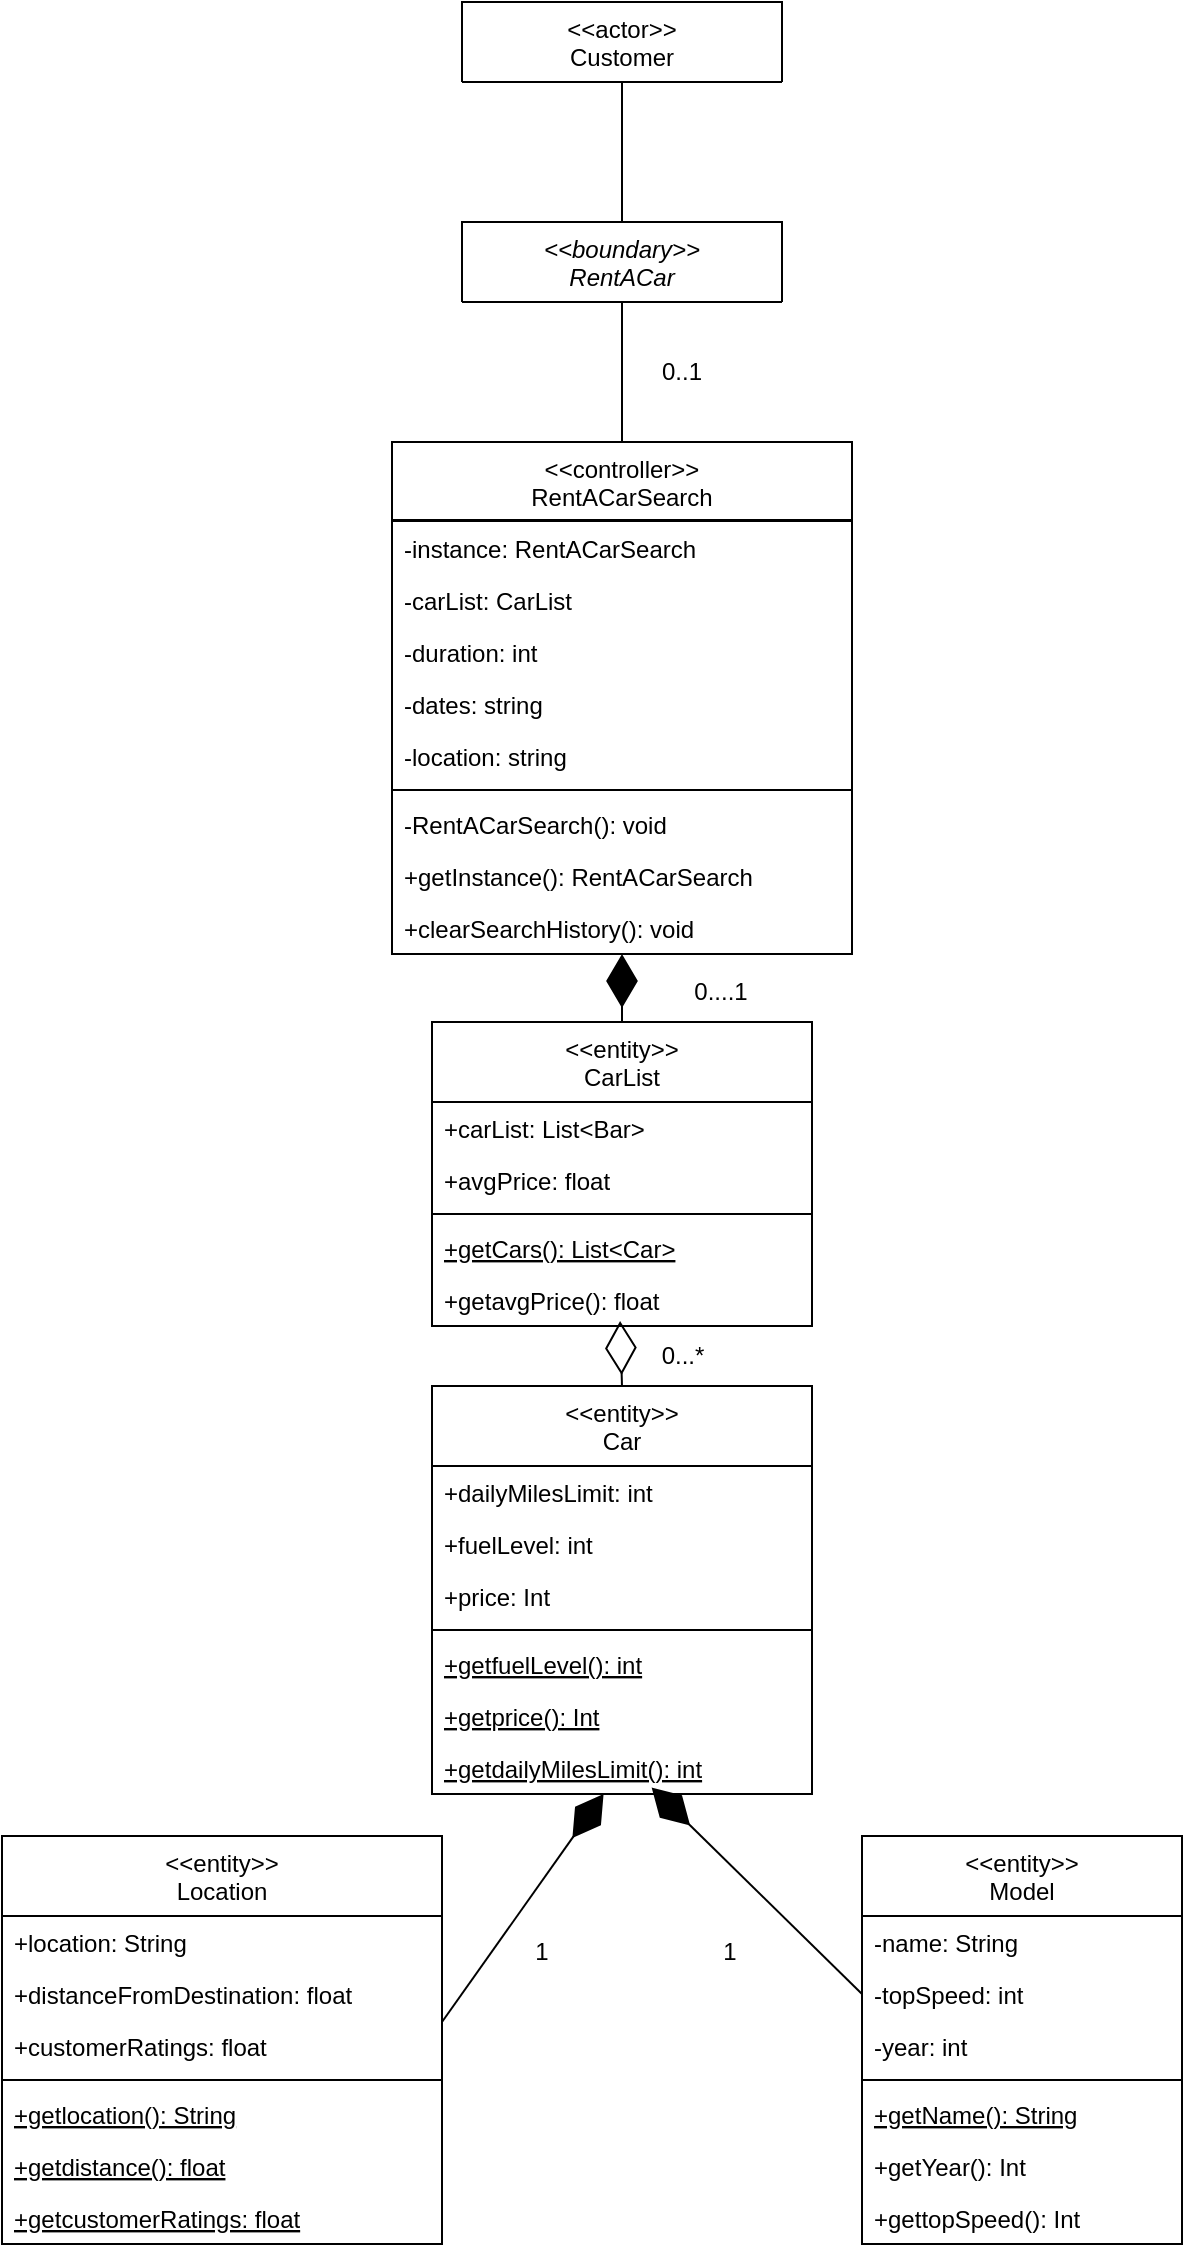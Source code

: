 <mxfile version="24.7.17">
  <diagram id="C5RBs43oDa-KdzZeNtuy" name="Page-1">
    <mxGraphModel dx="474" dy="475" grid="1" gridSize="10" guides="1" tooltips="1" connect="1" arrows="1" fold="1" page="1" pageScale="1" pageWidth="827" pageHeight="1169" math="0" shadow="0">
      <root>
        <mxCell id="WIyWlLk6GJQsqaUBKTNV-0" />
        <mxCell id="WIyWlLk6GJQsqaUBKTNV-1" parent="WIyWlLk6GJQsqaUBKTNV-0" />
        <mxCell id="zkfFHV4jXpPFQw0GAbJ--0" value="&lt;&lt;boundary&gt;&gt;&#xa;RentACar" style="swimlane;fontStyle=2;align=center;verticalAlign=top;childLayout=stackLayout;horizontal=1;startSize=40;horizontalStack=0;resizeParent=1;resizeLast=0;collapsible=1;marginBottom=0;rounded=0;shadow=0;strokeWidth=1;" parent="WIyWlLk6GJQsqaUBKTNV-1" vertex="1">
          <mxGeometry x="310" y="150" width="160" height="40" as="geometry">
            <mxRectangle x="230" y="140" width="160" height="26" as="alternateBounds" />
          </mxGeometry>
        </mxCell>
        <mxCell id="zkfFHV4jXpPFQw0GAbJ--6" value="&lt;&lt;entity&gt;&gt;&#xa;CarList" style="swimlane;fontStyle=0;align=center;verticalAlign=top;childLayout=stackLayout;horizontal=1;startSize=40;horizontalStack=0;resizeParent=1;resizeLast=0;collapsible=1;marginBottom=0;rounded=0;shadow=0;strokeWidth=1;" parent="WIyWlLk6GJQsqaUBKTNV-1" vertex="1">
          <mxGeometry x="295" y="550" width="190" height="152" as="geometry">
            <mxRectangle x="130" y="380" width="160" height="26" as="alternateBounds" />
          </mxGeometry>
        </mxCell>
        <mxCell id="zkfFHV4jXpPFQw0GAbJ--7" value="+carList: List&lt;Bar&gt;" style="text;align=left;verticalAlign=top;spacingLeft=4;spacingRight=4;overflow=hidden;rotatable=0;points=[[0,0.5],[1,0.5]];portConstraint=eastwest;" parent="zkfFHV4jXpPFQw0GAbJ--6" vertex="1">
          <mxGeometry y="40" width="190" height="26" as="geometry" />
        </mxCell>
        <mxCell id="zkfFHV4jXpPFQw0GAbJ--8" value="+avgPrice: float" style="text;align=left;verticalAlign=top;spacingLeft=4;spacingRight=4;overflow=hidden;rotatable=0;points=[[0,0.5],[1,0.5]];portConstraint=eastwest;rounded=0;shadow=0;html=0;" parent="zkfFHV4jXpPFQw0GAbJ--6" vertex="1">
          <mxGeometry y="66" width="190" height="26" as="geometry" />
        </mxCell>
        <mxCell id="zkfFHV4jXpPFQw0GAbJ--9" value="" style="line;html=1;strokeWidth=1;align=left;verticalAlign=middle;spacingTop=-1;spacingLeft=3;spacingRight=3;rotatable=0;labelPosition=right;points=[];portConstraint=eastwest;" parent="zkfFHV4jXpPFQw0GAbJ--6" vertex="1">
          <mxGeometry y="92" width="190" height="8" as="geometry" />
        </mxCell>
        <mxCell id="zkfFHV4jXpPFQw0GAbJ--10" value="+getCars(): List&lt;Car&gt;" style="text;align=left;verticalAlign=top;spacingLeft=4;spacingRight=4;overflow=hidden;rotatable=0;points=[[0,0.5],[1,0.5]];portConstraint=eastwest;fontStyle=4" parent="zkfFHV4jXpPFQw0GAbJ--6" vertex="1">
          <mxGeometry y="100" width="190" height="26" as="geometry" />
        </mxCell>
        <mxCell id="zkfFHV4jXpPFQw0GAbJ--11" value="+getavgPrice(): float" style="text;align=left;verticalAlign=top;spacingLeft=4;spacingRight=4;overflow=hidden;rotatable=0;points=[[0,0.5],[1,0.5]];portConstraint=eastwest;" parent="zkfFHV4jXpPFQw0GAbJ--6" vertex="1">
          <mxGeometry y="126" width="190" height="26" as="geometry" />
        </mxCell>
        <mxCell id="zkfFHV4jXpPFQw0GAbJ--13" value="&lt;&lt;actor&gt;&gt;&#xa;Customer" style="swimlane;fontStyle=0;align=center;verticalAlign=top;childLayout=stackLayout;horizontal=1;startSize=40;horizontalStack=0;resizeParent=1;resizeLast=0;collapsible=1;marginBottom=0;rounded=0;shadow=0;strokeWidth=1;" parent="WIyWlLk6GJQsqaUBKTNV-1" vertex="1">
          <mxGeometry x="310" y="40" width="160" height="40" as="geometry">
            <mxRectangle x="340" y="380" width="170" height="26" as="alternateBounds" />
          </mxGeometry>
        </mxCell>
        <mxCell id="zkfFHV4jXpPFQw0GAbJ--17" value="&lt;&lt;controller&gt;&gt;&#xa;RentACarSearch" style="swimlane;fontStyle=0;align=center;verticalAlign=top;childLayout=stackLayout;horizontal=1;startSize=39;horizontalStack=0;resizeParent=1;resizeLast=0;collapsible=1;marginBottom=0;rounded=0;shadow=0;strokeWidth=1;" parent="WIyWlLk6GJQsqaUBKTNV-1" vertex="1">
          <mxGeometry x="275" y="260" width="230" height="256" as="geometry">
            <mxRectangle x="550" y="140" width="160" height="26" as="alternateBounds" />
          </mxGeometry>
        </mxCell>
        <mxCell id="zkfFHV4jXpPFQw0GAbJ--23" value="" style="line;html=1;strokeWidth=1;align=left;verticalAlign=middle;spacingTop=-1;spacingLeft=3;spacingRight=3;rotatable=0;labelPosition=right;points=[];portConstraint=eastwest;" parent="zkfFHV4jXpPFQw0GAbJ--17" vertex="1">
          <mxGeometry y="39" width="230" height="1" as="geometry" />
        </mxCell>
        <mxCell id="zkfFHV4jXpPFQw0GAbJ--25" value="-instance: RentACarSearch" style="text;align=left;verticalAlign=top;spacingLeft=4;spacingRight=4;overflow=hidden;rotatable=0;points=[[0,0.5],[1,0.5]];portConstraint=eastwest;" parent="zkfFHV4jXpPFQw0GAbJ--17" vertex="1">
          <mxGeometry y="40" width="230" height="26" as="geometry" />
        </mxCell>
        <mxCell id="qxmFP0bBuKCkdoL4u2qF-1" value="-carList: CarList" style="text;align=left;verticalAlign=top;spacingLeft=4;spacingRight=4;overflow=hidden;rotatable=0;points=[[0,0.5],[1,0.5]];portConstraint=eastwest;" vertex="1" parent="zkfFHV4jXpPFQw0GAbJ--17">
          <mxGeometry y="66" width="230" height="26" as="geometry" />
        </mxCell>
        <mxCell id="qxmFP0bBuKCkdoL4u2qF-2" value="-duration: int" style="text;align=left;verticalAlign=top;spacingLeft=4;spacingRight=4;overflow=hidden;rotatable=0;points=[[0,0.5],[1,0.5]];portConstraint=eastwest;" vertex="1" parent="zkfFHV4jXpPFQw0GAbJ--17">
          <mxGeometry y="92" width="230" height="26" as="geometry" />
        </mxCell>
        <mxCell id="qxmFP0bBuKCkdoL4u2qF-3" value="-dates: string" style="text;align=left;verticalAlign=top;spacingLeft=4;spacingRight=4;overflow=hidden;rotatable=0;points=[[0,0.5],[1,0.5]];portConstraint=eastwest;" vertex="1" parent="zkfFHV4jXpPFQw0GAbJ--17">
          <mxGeometry y="118" width="230" height="26" as="geometry" />
        </mxCell>
        <mxCell id="zkfFHV4jXpPFQw0GAbJ--24" value="-location: string" style="text;align=left;verticalAlign=top;spacingLeft=4;spacingRight=4;overflow=hidden;rotatable=0;points=[[0,0.5],[1,0.5]];portConstraint=eastwest;" parent="zkfFHV4jXpPFQw0GAbJ--17" vertex="1">
          <mxGeometry y="144" width="230" height="26" as="geometry" />
        </mxCell>
        <mxCell id="nfPnluM4f5AFV-65sDxl-11" value="" style="line;strokeWidth=1;fillColor=none;align=left;verticalAlign=middle;spacingTop=-1;spacingLeft=3;spacingRight=3;rotatable=0;labelPosition=right;points=[];portConstraint=eastwest;strokeColor=inherit;" parent="zkfFHV4jXpPFQw0GAbJ--17" vertex="1">
          <mxGeometry y="170" width="230" height="8" as="geometry" />
        </mxCell>
        <mxCell id="nfPnluM4f5AFV-65sDxl-12" value="-RentACarSearch(): void" style="text;align=left;verticalAlign=top;spacingLeft=4;spacingRight=4;overflow=hidden;rotatable=0;points=[[0,0.5],[1,0.5]];portConstraint=eastwest;" parent="zkfFHV4jXpPFQw0GAbJ--17" vertex="1">
          <mxGeometry y="178" width="230" height="26" as="geometry" />
        </mxCell>
        <mxCell id="nfPnluM4f5AFV-65sDxl-14" value="+getInstance(): RentACarSearch" style="text;align=left;verticalAlign=top;spacingLeft=4;spacingRight=4;overflow=hidden;rotatable=0;points=[[0,0.5],[1,0.5]];portConstraint=eastwest;" parent="zkfFHV4jXpPFQw0GAbJ--17" vertex="1">
          <mxGeometry y="204" width="230" height="26" as="geometry" />
        </mxCell>
        <mxCell id="nfPnluM4f5AFV-65sDxl-16" value="+clearSearchHistory(): void" style="text;align=left;verticalAlign=top;spacingLeft=4;spacingRight=4;overflow=hidden;rotatable=0;points=[[0,0.5],[1,0.5]];portConstraint=eastwest;" parent="zkfFHV4jXpPFQw0GAbJ--17" vertex="1">
          <mxGeometry y="230" width="230" height="26" as="geometry" />
        </mxCell>
        <mxCell id="nd7rLFCMi-jfQHatA6hv-0" value="&lt;&lt;entity&gt;&gt;&#xa;Car" style="swimlane;fontStyle=0;align=center;verticalAlign=top;childLayout=stackLayout;horizontal=1;startSize=40;horizontalStack=0;resizeParent=1;resizeLast=0;collapsible=1;marginBottom=0;rounded=0;shadow=0;strokeWidth=1;" parent="WIyWlLk6GJQsqaUBKTNV-1" vertex="1">
          <mxGeometry x="295" y="732" width="190" height="204" as="geometry">
            <mxRectangle x="130" y="380" width="160" height="26" as="alternateBounds" />
          </mxGeometry>
        </mxCell>
        <mxCell id="qxmFP0bBuKCkdoL4u2qF-12" value="+dailyMilesLimit: int" style="text;align=left;verticalAlign=top;spacingLeft=4;spacingRight=4;overflow=hidden;rotatable=0;points=[[0,0.5],[1,0.5]];portConstraint=eastwest;" vertex="1" parent="nd7rLFCMi-jfQHatA6hv-0">
          <mxGeometry y="40" width="190" height="26" as="geometry" />
        </mxCell>
        <mxCell id="nd7rLFCMi-jfQHatA6hv-1" value="+fuelLevel: int" style="text;align=left;verticalAlign=top;spacingLeft=4;spacingRight=4;overflow=hidden;rotatable=0;points=[[0,0.5],[1,0.5]];portConstraint=eastwest;" parent="nd7rLFCMi-jfQHatA6hv-0" vertex="1">
          <mxGeometry y="66" width="190" height="26" as="geometry" />
        </mxCell>
        <mxCell id="nd7rLFCMi-jfQHatA6hv-2" value="+price: Int" style="text;align=left;verticalAlign=top;spacingLeft=4;spacingRight=4;overflow=hidden;rotatable=0;points=[[0,0.5],[1,0.5]];portConstraint=eastwest;rounded=0;shadow=0;html=0;" parent="nd7rLFCMi-jfQHatA6hv-0" vertex="1">
          <mxGeometry y="92" width="190" height="26" as="geometry" />
        </mxCell>
        <mxCell id="nd7rLFCMi-jfQHatA6hv-3" value="" style="line;html=1;strokeWidth=1;align=left;verticalAlign=middle;spacingTop=-1;spacingLeft=3;spacingRight=3;rotatable=0;labelPosition=right;points=[];portConstraint=eastwest;" parent="nd7rLFCMi-jfQHatA6hv-0" vertex="1">
          <mxGeometry y="118" width="190" height="8" as="geometry" />
        </mxCell>
        <mxCell id="nd7rLFCMi-jfQHatA6hv-4" value="+getfuelLevel(): int" style="text;align=left;verticalAlign=top;spacingLeft=4;spacingRight=4;overflow=hidden;rotatable=0;points=[[0,0.5],[1,0.5]];portConstraint=eastwest;fontStyle=4" parent="nd7rLFCMi-jfQHatA6hv-0" vertex="1">
          <mxGeometry y="126" width="190" height="26" as="geometry" />
        </mxCell>
        <mxCell id="qxmFP0bBuKCkdoL4u2qF-14" value="+getprice(): Int" style="text;align=left;verticalAlign=top;spacingLeft=4;spacingRight=4;overflow=hidden;rotatable=0;points=[[0,0.5],[1,0.5]];portConstraint=eastwest;fontStyle=4" vertex="1" parent="nd7rLFCMi-jfQHatA6hv-0">
          <mxGeometry y="152" width="190" height="26" as="geometry" />
        </mxCell>
        <mxCell id="qxmFP0bBuKCkdoL4u2qF-11" value="+getdailyMilesLimit(): int" style="text;align=left;verticalAlign=top;spacingLeft=4;spacingRight=4;overflow=hidden;rotatable=0;points=[[0,0.5],[1,0.5]];portConstraint=eastwest;fontStyle=4" vertex="1" parent="nd7rLFCMi-jfQHatA6hv-0">
          <mxGeometry y="178" width="190" height="26" as="geometry" />
        </mxCell>
        <mxCell id="nd7rLFCMi-jfQHatA6hv-6" value="&lt;&lt;entity&gt;&gt;&#xa;Location" style="swimlane;fontStyle=0;align=center;verticalAlign=top;childLayout=stackLayout;horizontal=1;startSize=40;horizontalStack=0;resizeParent=1;resizeLast=0;collapsible=1;marginBottom=0;rounded=0;shadow=0;strokeWidth=1;" parent="WIyWlLk6GJQsqaUBKTNV-1" vertex="1">
          <mxGeometry x="80" y="957" width="220" height="204" as="geometry">
            <mxRectangle x="130" y="380" width="160" height="26" as="alternateBounds" />
          </mxGeometry>
        </mxCell>
        <mxCell id="nd7rLFCMi-jfQHatA6hv-7" value="+location: String" style="text;align=left;verticalAlign=top;spacingLeft=4;spacingRight=4;overflow=hidden;rotatable=0;points=[[0,0.5],[1,0.5]];portConstraint=eastwest;" parent="nd7rLFCMi-jfQHatA6hv-6" vertex="1">
          <mxGeometry y="40" width="220" height="26" as="geometry" />
        </mxCell>
        <mxCell id="qxmFP0bBuKCkdoL4u2qF-9" value="+distanceFromDestination: float" style="text;align=left;verticalAlign=top;spacingLeft=4;spacingRight=4;overflow=hidden;rotatable=0;points=[[0,0.5],[1,0.5]];portConstraint=eastwest;rounded=0;shadow=0;html=0;" vertex="1" parent="nd7rLFCMi-jfQHatA6hv-6">
          <mxGeometry y="66" width="220" height="26" as="geometry" />
        </mxCell>
        <mxCell id="nd7rLFCMi-jfQHatA6hv-8" value="+customerRatings: float" style="text;align=left;verticalAlign=top;spacingLeft=4;spacingRight=4;overflow=hidden;rotatable=0;points=[[0,0.5],[1,0.5]];portConstraint=eastwest;rounded=0;shadow=0;html=0;" parent="nd7rLFCMi-jfQHatA6hv-6" vertex="1">
          <mxGeometry y="92" width="220" height="26" as="geometry" />
        </mxCell>
        <mxCell id="nd7rLFCMi-jfQHatA6hv-9" value="" style="line;html=1;strokeWidth=1;align=left;verticalAlign=middle;spacingTop=-1;spacingLeft=3;spacingRight=3;rotatable=0;labelPosition=right;points=[];portConstraint=eastwest;" parent="nd7rLFCMi-jfQHatA6hv-6" vertex="1">
          <mxGeometry y="118" width="220" height="8" as="geometry" />
        </mxCell>
        <mxCell id="nd7rLFCMi-jfQHatA6hv-10" value="+getlocation(): String" style="text;align=left;verticalAlign=top;spacingLeft=4;spacingRight=4;overflow=hidden;rotatable=0;points=[[0,0.5],[1,0.5]];portConstraint=eastwest;fontStyle=4" parent="nd7rLFCMi-jfQHatA6hv-6" vertex="1">
          <mxGeometry y="126" width="220" height="26" as="geometry" />
        </mxCell>
        <mxCell id="qxmFP0bBuKCkdoL4u2qF-10" value="+getdistance(): float" style="text;align=left;verticalAlign=top;spacingLeft=4;spacingRight=4;overflow=hidden;rotatable=0;points=[[0,0.5],[1,0.5]];portConstraint=eastwest;fontStyle=4" vertex="1" parent="nd7rLFCMi-jfQHatA6hv-6">
          <mxGeometry y="152" width="220" height="26" as="geometry" />
        </mxCell>
        <mxCell id="nfPnluM4f5AFV-65sDxl-18" value="+getcustomerRatings: float" style="text;align=left;verticalAlign=top;spacingLeft=4;spacingRight=4;overflow=hidden;rotatable=0;points=[[0,0.5],[1,0.5]];portConstraint=eastwest;fontStyle=4" parent="nd7rLFCMi-jfQHatA6hv-6" vertex="1">
          <mxGeometry y="178" width="220" height="26" as="geometry" />
        </mxCell>
        <mxCell id="nd7rLFCMi-jfQHatA6hv-12" value="&lt;&lt;entity&gt;&gt;&#xa;Model" style="swimlane;fontStyle=0;align=center;verticalAlign=top;childLayout=stackLayout;horizontal=1;startSize=40;horizontalStack=0;resizeParent=1;resizeLast=0;collapsible=1;marginBottom=0;rounded=0;shadow=0;strokeWidth=1;" parent="WIyWlLk6GJQsqaUBKTNV-1" vertex="1">
          <mxGeometry x="510" y="957" width="160" height="204" as="geometry">
            <mxRectangle x="130" y="380" width="160" height="26" as="alternateBounds" />
          </mxGeometry>
        </mxCell>
        <mxCell id="nfPnluM4f5AFV-65sDxl-17" value="-name: String" style="text;align=left;verticalAlign=top;spacingLeft=4;spacingRight=4;overflow=hidden;rotatable=0;points=[[0,0.5],[1,0.5]];portConstraint=eastwest;rounded=0;shadow=0;html=0;" parent="nd7rLFCMi-jfQHatA6hv-12" vertex="1">
          <mxGeometry y="40" width="160" height="26" as="geometry" />
        </mxCell>
        <mxCell id="qxmFP0bBuKCkdoL4u2qF-7" value="-topSpeed: int" style="text;align=left;verticalAlign=top;spacingLeft=4;spacingRight=4;overflow=hidden;rotatable=0;points=[[0,0.5],[1,0.5]];portConstraint=eastwest;rounded=0;shadow=0;html=0;" vertex="1" parent="nd7rLFCMi-jfQHatA6hv-12">
          <mxGeometry y="66" width="160" height="26" as="geometry" />
        </mxCell>
        <mxCell id="nd7rLFCMi-jfQHatA6hv-14" value="-year: int" style="text;align=left;verticalAlign=top;spacingLeft=4;spacingRight=4;overflow=hidden;rotatable=0;points=[[0,0.5],[1,0.5]];portConstraint=eastwest;rounded=0;shadow=0;html=0;" parent="nd7rLFCMi-jfQHatA6hv-12" vertex="1">
          <mxGeometry y="92" width="160" height="26" as="geometry" />
        </mxCell>
        <mxCell id="nd7rLFCMi-jfQHatA6hv-15" value="" style="line;html=1;strokeWidth=1;align=left;verticalAlign=middle;spacingTop=-1;spacingLeft=3;spacingRight=3;rotatable=0;labelPosition=right;points=[];portConstraint=eastwest;" parent="nd7rLFCMi-jfQHatA6hv-12" vertex="1">
          <mxGeometry y="118" width="160" height="8" as="geometry" />
        </mxCell>
        <mxCell id="nd7rLFCMi-jfQHatA6hv-16" value="+getName(): String" style="text;align=left;verticalAlign=top;spacingLeft=4;spacingRight=4;overflow=hidden;rotatable=0;points=[[0,0.5],[1,0.5]];portConstraint=eastwest;fontStyle=4" parent="nd7rLFCMi-jfQHatA6hv-12" vertex="1">
          <mxGeometry y="126" width="160" height="26" as="geometry" />
        </mxCell>
        <mxCell id="qxmFP0bBuKCkdoL4u2qF-8" value="+getYear(): Int" style="text;align=left;verticalAlign=top;spacingLeft=4;spacingRight=4;overflow=hidden;rotatable=0;points=[[0,0.5],[1,0.5]];portConstraint=eastwest;" vertex="1" parent="nd7rLFCMi-jfQHatA6hv-12">
          <mxGeometry y="152" width="160" height="26" as="geometry" />
        </mxCell>
        <mxCell id="nd7rLFCMi-jfQHatA6hv-17" value="+gettopSpeed(): Int" style="text;align=left;verticalAlign=top;spacingLeft=4;spacingRight=4;overflow=hidden;rotatable=0;points=[[0,0.5],[1,0.5]];portConstraint=eastwest;" parent="nd7rLFCMi-jfQHatA6hv-12" vertex="1">
          <mxGeometry y="178" width="160" height="26" as="geometry" />
        </mxCell>
        <mxCell id="nfPnluM4f5AFV-65sDxl-0" value="" style="endArrow=none;html=1;rounded=0;entryX=0.5;entryY=1;entryDx=0;entryDy=0;exitX=0.5;exitY=0;exitDx=0;exitDy=0;" parent="WIyWlLk6GJQsqaUBKTNV-1" source="zkfFHV4jXpPFQw0GAbJ--0" target="zkfFHV4jXpPFQw0GAbJ--13" edge="1">
          <mxGeometry width="50" height="50" relative="1" as="geometry">
            <mxPoint x="400" y="250" as="sourcePoint" />
            <mxPoint x="450" y="200" as="targetPoint" />
          </mxGeometry>
        </mxCell>
        <mxCell id="nfPnluM4f5AFV-65sDxl-1" value="" style="endArrow=none;html=1;rounded=0;entryX=0.5;entryY=1;entryDx=0;entryDy=0;" parent="WIyWlLk6GJQsqaUBKTNV-1" target="zkfFHV4jXpPFQw0GAbJ--0" edge="1">
          <mxGeometry width="50" height="50" relative="1" as="geometry">
            <mxPoint x="390" y="260" as="sourcePoint" />
            <mxPoint x="420" y="260" as="targetPoint" />
          </mxGeometry>
        </mxCell>
        <mxCell id="nfPnluM4f5AFV-65sDxl-2" value="0..1" style="text;html=1;align=center;verticalAlign=middle;whiteSpace=wrap;rounded=0;" parent="WIyWlLk6GJQsqaUBKTNV-1" vertex="1">
          <mxGeometry x="390" y="210" width="60" height="30" as="geometry" />
        </mxCell>
        <mxCell id="nfPnluM4f5AFV-65sDxl-9" value="" style="endArrow=diamondThin;endFill=0;endSize=24;html=1;rounded=0;entryX=0.495;entryY=0.905;entryDx=0;entryDy=0;entryPerimeter=0;exitX=0.5;exitY=0;exitDx=0;exitDy=0;" parent="WIyWlLk6GJQsqaUBKTNV-1" source="nd7rLFCMi-jfQHatA6hv-0" target="zkfFHV4jXpPFQw0GAbJ--11" edge="1">
          <mxGeometry width="160" relative="1" as="geometry">
            <mxPoint x="387" y="790" as="sourcePoint" />
            <mxPoint x="500" y="610" as="targetPoint" />
          </mxGeometry>
        </mxCell>
        <mxCell id="nfPnluM4f5AFV-65sDxl-10" value="" style="endArrow=diamondThin;endFill=1;endSize=24;html=1;rounded=0;exitX=0.5;exitY=0;exitDx=0;exitDy=0;entryX=0.5;entryY=1;entryDx=0;entryDy=0;" parent="WIyWlLk6GJQsqaUBKTNV-1" source="zkfFHV4jXpPFQw0GAbJ--6" target="zkfFHV4jXpPFQw0GAbJ--17" edge="1">
          <mxGeometry width="160" relative="1" as="geometry">
            <mxPoint x="300" y="560" as="sourcePoint" />
            <mxPoint x="460" y="560" as="targetPoint" />
          </mxGeometry>
        </mxCell>
        <mxCell id="nfPnluM4f5AFV-65sDxl-23" value="0...*" style="text;html=1;align=center;verticalAlign=middle;resizable=0;points=[];autosize=1;strokeColor=none;fillColor=none;" parent="WIyWlLk6GJQsqaUBKTNV-1" vertex="1">
          <mxGeometry x="400" y="702" width="40" height="30" as="geometry" />
        </mxCell>
        <mxCell id="nfPnluM4f5AFV-65sDxl-24" value="0....1" style="text;html=1;align=center;verticalAlign=middle;resizable=0;points=[];autosize=1;strokeColor=none;fillColor=none;" parent="WIyWlLk6GJQsqaUBKTNV-1" vertex="1">
          <mxGeometry x="414" y="520" width="50" height="30" as="geometry" />
        </mxCell>
        <mxCell id="qxmFP0bBuKCkdoL4u2qF-17" value="" style="endArrow=diamondThin;endFill=1;endSize=24;html=1;rounded=0;" edge="1" parent="WIyWlLk6GJQsqaUBKTNV-1" target="qxmFP0bBuKCkdoL4u2qF-11">
          <mxGeometry width="160" relative="1" as="geometry">
            <mxPoint x="300" y="1050" as="sourcePoint" />
            <mxPoint x="460" y="1050" as="targetPoint" />
          </mxGeometry>
        </mxCell>
        <mxCell id="qxmFP0bBuKCkdoL4u2qF-18" value="" style="endArrow=diamondThin;endFill=1;endSize=24;html=1;rounded=0;exitX=0;exitY=0.5;exitDx=0;exitDy=0;entryX=0.578;entryY=0.877;entryDx=0;entryDy=0;entryPerimeter=0;" edge="1" parent="WIyWlLk6GJQsqaUBKTNV-1" source="qxmFP0bBuKCkdoL4u2qF-7" target="qxmFP0bBuKCkdoL4u2qF-11">
          <mxGeometry width="160" relative="1" as="geometry">
            <mxPoint x="310" y="1060" as="sourcePoint" />
            <mxPoint x="391" y="946" as="targetPoint" />
          </mxGeometry>
        </mxCell>
        <mxCell id="qxmFP0bBuKCkdoL4u2qF-20" value="1" style="text;html=1;align=center;verticalAlign=middle;whiteSpace=wrap;rounded=0;" vertex="1" parent="WIyWlLk6GJQsqaUBKTNV-1">
          <mxGeometry x="320" y="1000" width="60" height="30" as="geometry" />
        </mxCell>
        <mxCell id="qxmFP0bBuKCkdoL4u2qF-21" value="1" style="text;html=1;align=center;verticalAlign=middle;whiteSpace=wrap;rounded=0;" vertex="1" parent="WIyWlLk6GJQsqaUBKTNV-1">
          <mxGeometry x="414" y="1000" width="60" height="30" as="geometry" />
        </mxCell>
      </root>
    </mxGraphModel>
  </diagram>
</mxfile>
